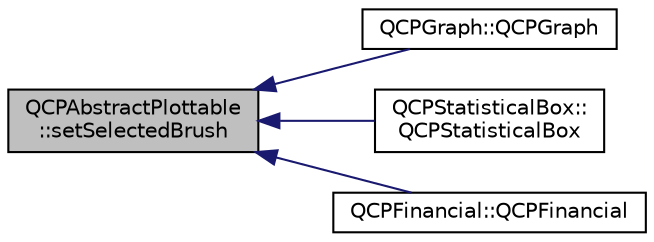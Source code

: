 digraph "QCPAbstractPlottable::setSelectedBrush"
{
  edge [fontname="Helvetica",fontsize="10",labelfontname="Helvetica",labelfontsize="10"];
  node [fontname="Helvetica",fontsize="10",shape=record];
  rankdir="LR";
  Node417 [label="QCPAbstractPlottable\l::setSelectedBrush",height=0.2,width=0.4,color="black", fillcolor="grey75", style="filled", fontcolor="black"];
  Node417 -> Node418 [dir="back",color="midnightblue",fontsize="10",style="solid",fontname="Helvetica"];
  Node418 [label="QCPGraph::QCPGraph",height=0.2,width=0.4,color="black", fillcolor="white", style="filled",URL="$d2/d4c/class_q_c_p_graph.html#a0393a38cf7183cbf46348eb6cf9a5a6c"];
  Node417 -> Node419 [dir="back",color="midnightblue",fontsize="10",style="solid",fontname="Helvetica"];
  Node419 [label="QCPStatisticalBox::\lQCPStatisticalBox",height=0.2,width=0.4,color="black", fillcolor="white", style="filled",URL="$de/d8d/class_q_c_p_statistical_box.html#a75c2b3e7fcd0741cc981693a2ba63b27"];
  Node417 -> Node420 [dir="back",color="midnightblue",fontsize="10",style="solid",fontname="Helvetica"];
  Node420 [label="QCPFinancial::QCPFinancial",height=0.2,width=0.4,color="black", fillcolor="white", style="filled",URL="$da/d7c/class_q_c_p_financial.html#a4702d5248feeb9d1ec6e3ce725b10b32"];
}
